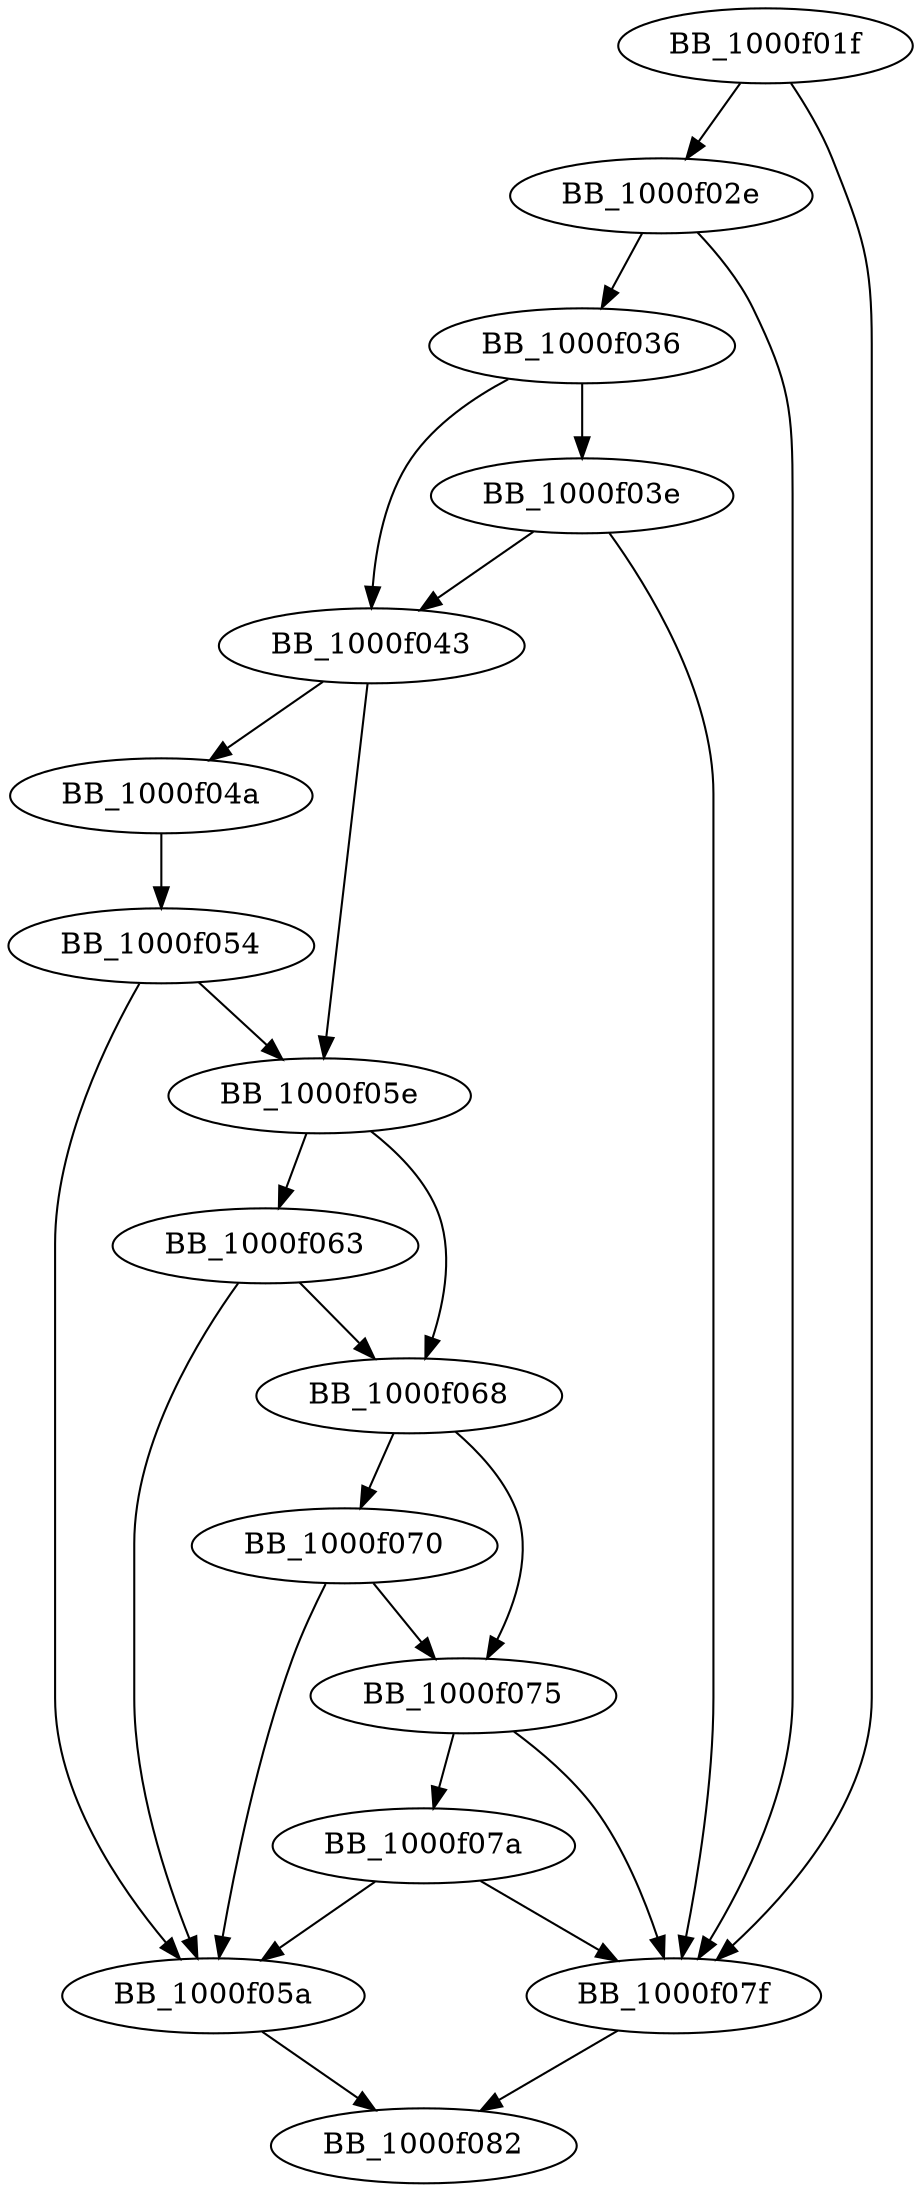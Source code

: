 DiGraph ___TypeMatch{
BB_1000f01f->BB_1000f02e
BB_1000f01f->BB_1000f07f
BB_1000f02e->BB_1000f036
BB_1000f02e->BB_1000f07f
BB_1000f036->BB_1000f03e
BB_1000f036->BB_1000f043
BB_1000f03e->BB_1000f043
BB_1000f03e->BB_1000f07f
BB_1000f043->BB_1000f04a
BB_1000f043->BB_1000f05e
BB_1000f04a->BB_1000f054
BB_1000f054->BB_1000f05a
BB_1000f054->BB_1000f05e
BB_1000f05a->BB_1000f082
BB_1000f05e->BB_1000f063
BB_1000f05e->BB_1000f068
BB_1000f063->BB_1000f05a
BB_1000f063->BB_1000f068
BB_1000f068->BB_1000f070
BB_1000f068->BB_1000f075
BB_1000f070->BB_1000f05a
BB_1000f070->BB_1000f075
BB_1000f075->BB_1000f07a
BB_1000f075->BB_1000f07f
BB_1000f07a->BB_1000f05a
BB_1000f07a->BB_1000f07f
BB_1000f07f->BB_1000f082
}
